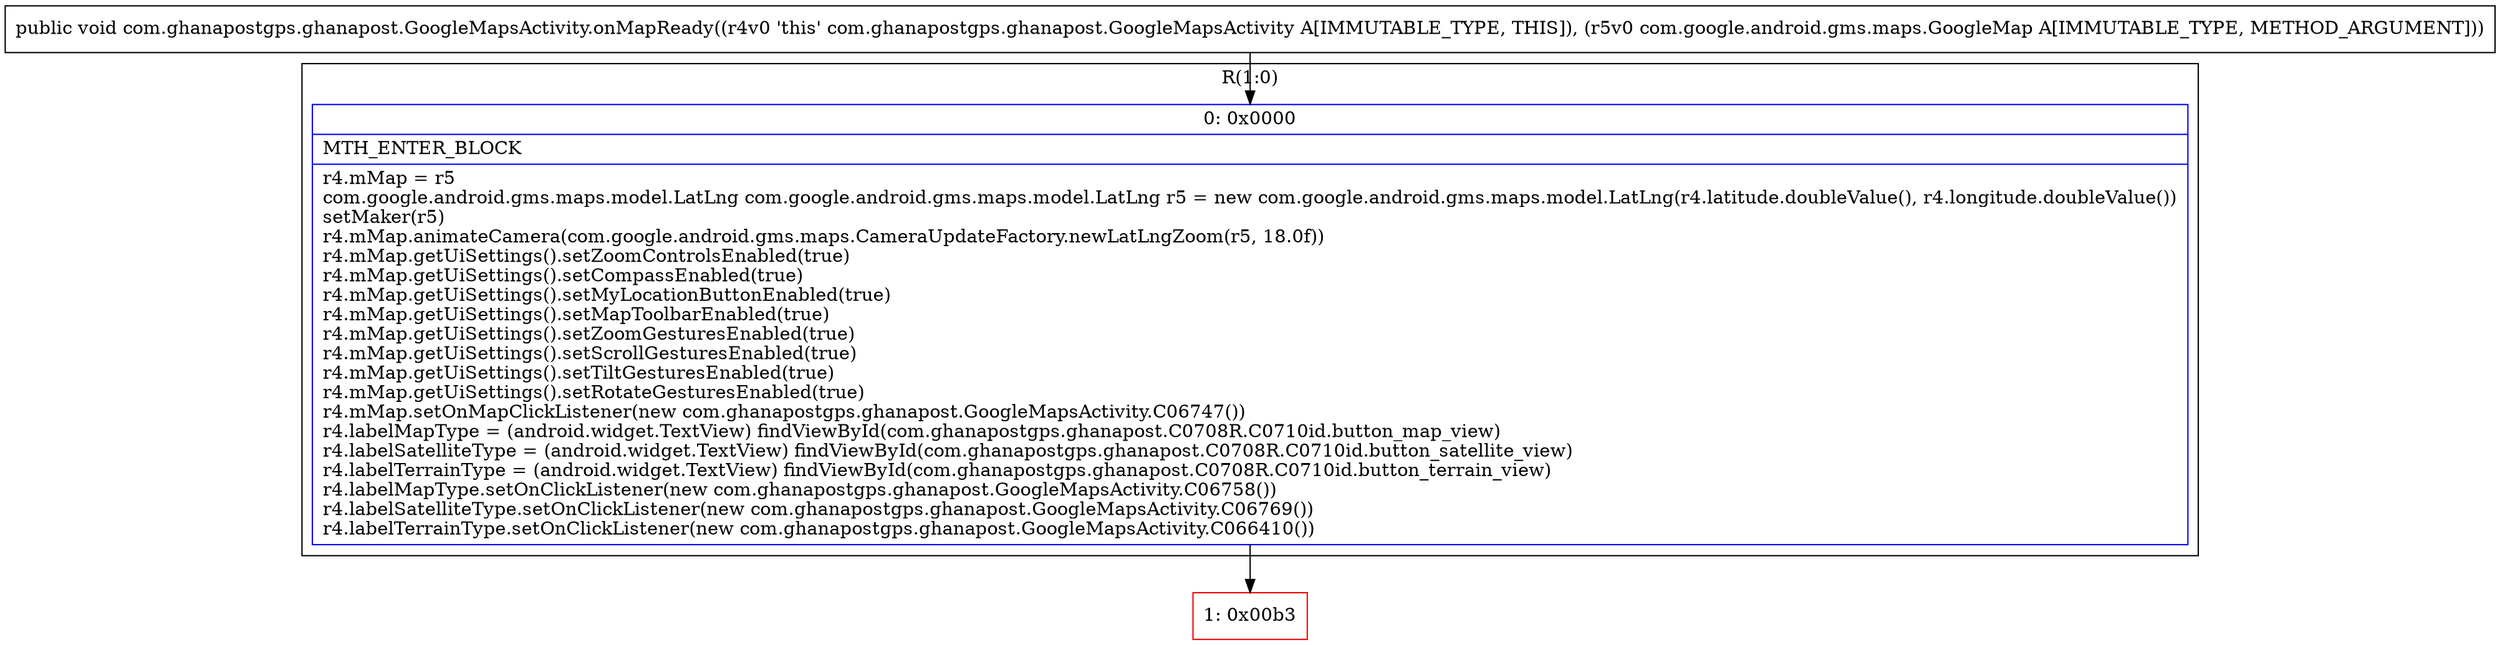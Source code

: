 digraph "CFG forcom.ghanapostgps.ghanapost.GoogleMapsActivity.onMapReady(Lcom\/google\/android\/gms\/maps\/GoogleMap;)V" {
subgraph cluster_Region_1309719289 {
label = "R(1:0)";
node [shape=record,color=blue];
Node_0 [shape=record,label="{0\:\ 0x0000|MTH_ENTER_BLOCK\l|r4.mMap = r5\lcom.google.android.gms.maps.model.LatLng com.google.android.gms.maps.model.LatLng r5 = new com.google.android.gms.maps.model.LatLng(r4.latitude.doubleValue(), r4.longitude.doubleValue())\lsetMaker(r5)\lr4.mMap.animateCamera(com.google.android.gms.maps.CameraUpdateFactory.newLatLngZoom(r5, 18.0f))\lr4.mMap.getUiSettings().setZoomControlsEnabled(true)\lr4.mMap.getUiSettings().setCompassEnabled(true)\lr4.mMap.getUiSettings().setMyLocationButtonEnabled(true)\lr4.mMap.getUiSettings().setMapToolbarEnabled(true)\lr4.mMap.getUiSettings().setZoomGesturesEnabled(true)\lr4.mMap.getUiSettings().setScrollGesturesEnabled(true)\lr4.mMap.getUiSettings().setTiltGesturesEnabled(true)\lr4.mMap.getUiSettings().setRotateGesturesEnabled(true)\lr4.mMap.setOnMapClickListener(new com.ghanapostgps.ghanapost.GoogleMapsActivity.C06747())\lr4.labelMapType = (android.widget.TextView) findViewById(com.ghanapostgps.ghanapost.C0708R.C0710id.button_map_view)\lr4.labelSatelliteType = (android.widget.TextView) findViewById(com.ghanapostgps.ghanapost.C0708R.C0710id.button_satellite_view)\lr4.labelTerrainType = (android.widget.TextView) findViewById(com.ghanapostgps.ghanapost.C0708R.C0710id.button_terrain_view)\lr4.labelMapType.setOnClickListener(new com.ghanapostgps.ghanapost.GoogleMapsActivity.C06758())\lr4.labelSatelliteType.setOnClickListener(new com.ghanapostgps.ghanapost.GoogleMapsActivity.C06769())\lr4.labelTerrainType.setOnClickListener(new com.ghanapostgps.ghanapost.GoogleMapsActivity.C066410())\l}"];
}
Node_1 [shape=record,color=red,label="{1\:\ 0x00b3}"];
MethodNode[shape=record,label="{public void com.ghanapostgps.ghanapost.GoogleMapsActivity.onMapReady((r4v0 'this' com.ghanapostgps.ghanapost.GoogleMapsActivity A[IMMUTABLE_TYPE, THIS]), (r5v0 com.google.android.gms.maps.GoogleMap A[IMMUTABLE_TYPE, METHOD_ARGUMENT])) }"];
MethodNode -> Node_0;
Node_0 -> Node_1;
}

